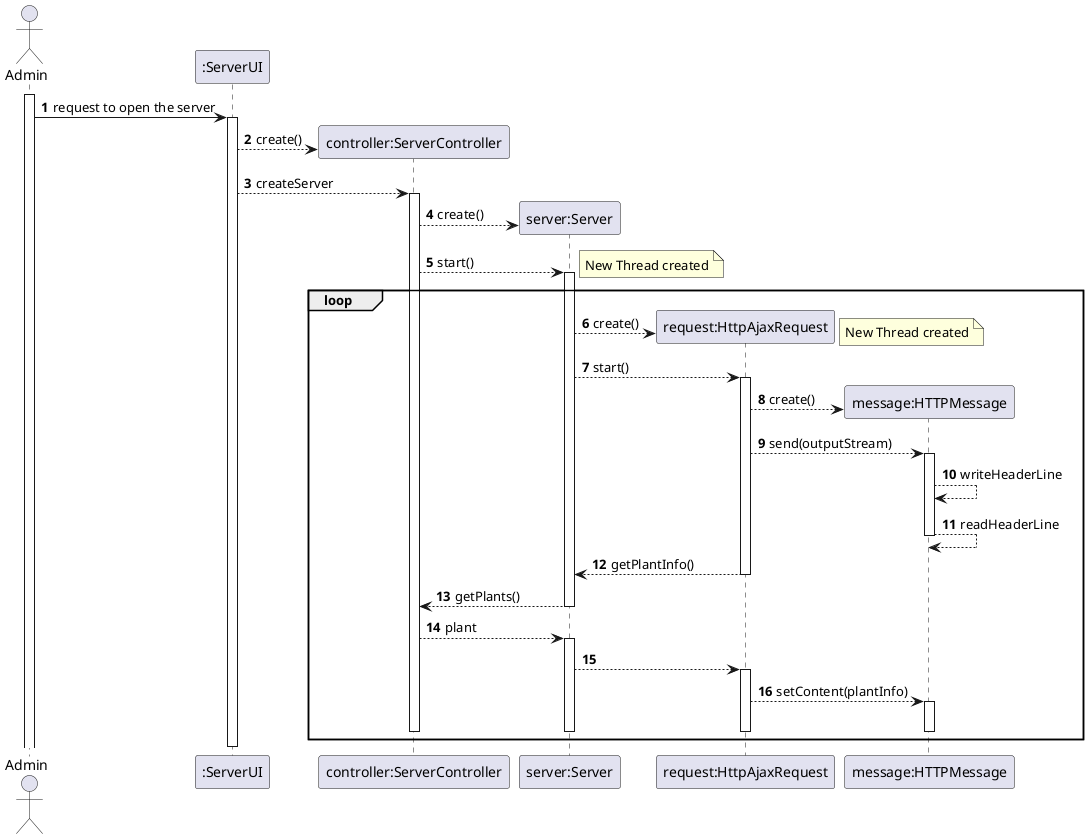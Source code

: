 @startuml
'https://plantuml.com/sequence-diagram

autonumber

actor Admin as admin

activate admin

admin -> ":ServerUI" as UI : request to open the server
activate UI
    UI --> "controller:ServerController" as controller **  :create()
    UI --> controller:createServer
    activate controller
        controller --> "server:Server" as server **:create()
        controller --> server:start()
        activate server
            note right: New Thread created
            loop
                server --> "request:HttpAjaxRequest" as request**: create()
                            note right: New Thread created
                server --> request:start()
                activate request
                    request --> "message:HTTPMessage" as message**: create()
                    request --> message: send(outputStream)
                    activate message
                        message --> message:writeHeaderLine
                        message --> message:readHeaderLine
                    deactivate message
                    request --> server:getPlantInfo()
                deactivate request
                server --> controller:getPlants()
        deactivate server
        controller --> server:plant
        activate server
            server --> request:
            activate request
                request --> message:setContent(plantInfo)
                activate message
                deactivate message
            deactivate request
        deactivate server
    deactivate controller
    end loop

deactivate UI


@enduml